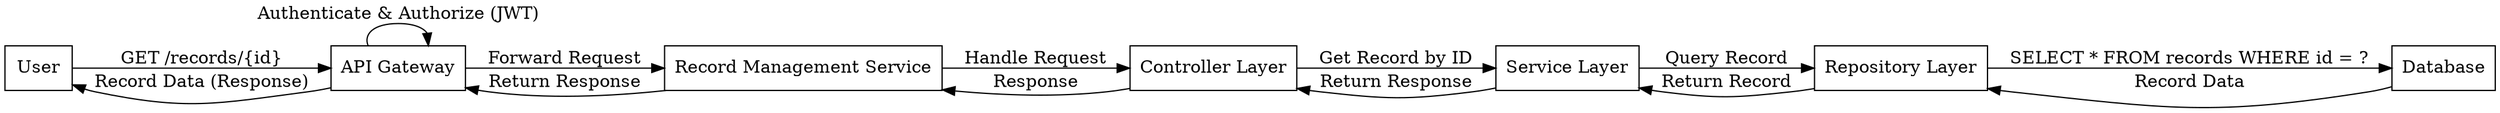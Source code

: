 digraph SequenceDiagram {
    rankdir=LR;
    node [shape=box];

    User [label="User"];
    APIGateway [label="API Gateway"];
    RecordService [label="Record Management Service"];
    Controller [label="Controller Layer"];
    ServiceLayer [label="Service Layer"];
    Repository [label="Repository Layer"];
    Database [label="Database"];

    User -> APIGateway [label="GET /records/{id}"];
    APIGateway -> APIGateway [label="Authenticate & Authorize (JWT)"];
    APIGateway -> RecordService [label="Forward Request"];
    RecordService -> Controller [label="Handle Request"];
    Controller -> ServiceLayer [label="Get Record by ID"];
    ServiceLayer -> Repository [label="Query Record"];
    Repository -> Database [label="SELECT * FROM records WHERE id = ?"];
    Database -> Repository [label="Record Data"];
    Repository -> ServiceLayer [label="Return Record"];
    ServiceLayer -> Controller [label="Return Response"];
    Controller -> RecordService [label="Response"];
    RecordService -> APIGateway [label="Return Response"];
    APIGateway -> User [label="Record Data (Response)"];
}
